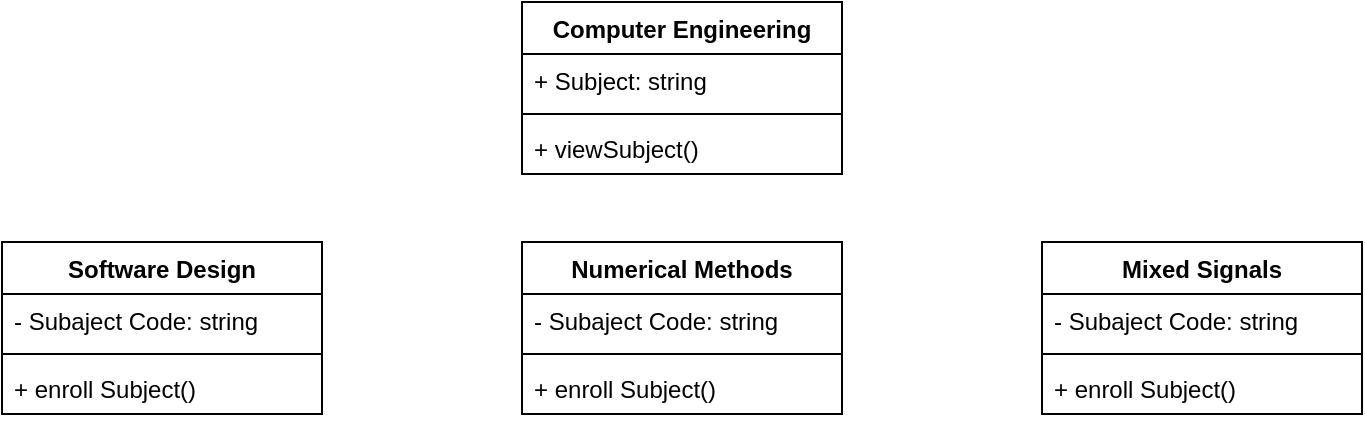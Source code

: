 <mxfile version="26.0.10" pages="3">
  <diagram name="Page-1" id="WRErexbdSdx0m8fc5Tks">
    <mxGraphModel dx="1434" dy="756" grid="1" gridSize="10" guides="1" tooltips="1" connect="1" arrows="1" fold="1" page="1" pageScale="1" pageWidth="850" pageHeight="1100" math="0" shadow="0">
      <root>
        <mxCell id="0" />
        <mxCell id="1" parent="0" />
        <mxCell id="QKMgtQHkHSQ6qx1XHN4N-18" value="Computer Engineering" style="swimlane;fontStyle=1;align=center;verticalAlign=top;childLayout=stackLayout;horizontal=1;startSize=26;horizontalStack=0;resizeParent=1;resizeParentMax=0;resizeLast=0;collapsible=1;marginBottom=0;whiteSpace=wrap;html=1;" vertex="1" parent="1">
          <mxGeometry x="340" y="200" width="160" height="86" as="geometry" />
        </mxCell>
        <mxCell id="QKMgtQHkHSQ6qx1XHN4N-19" value="+ Subject: string" style="text;strokeColor=none;fillColor=none;align=left;verticalAlign=top;spacingLeft=4;spacingRight=4;overflow=hidden;rotatable=0;points=[[0,0.5],[1,0.5]];portConstraint=eastwest;whiteSpace=wrap;html=1;" vertex="1" parent="QKMgtQHkHSQ6qx1XHN4N-18">
          <mxGeometry y="26" width="160" height="26" as="geometry" />
        </mxCell>
        <mxCell id="QKMgtQHkHSQ6qx1XHN4N-20" value="" style="line;strokeWidth=1;fillColor=none;align=left;verticalAlign=middle;spacingTop=-1;spacingLeft=3;spacingRight=3;rotatable=0;labelPosition=right;points=[];portConstraint=eastwest;strokeColor=inherit;" vertex="1" parent="QKMgtQHkHSQ6qx1XHN4N-18">
          <mxGeometry y="52" width="160" height="8" as="geometry" />
        </mxCell>
        <mxCell id="QKMgtQHkHSQ6qx1XHN4N-21" value="+ viewSubject()" style="text;strokeColor=none;fillColor=none;align=left;verticalAlign=top;spacingLeft=4;spacingRight=4;overflow=hidden;rotatable=0;points=[[0,0.5],[1,0.5]];portConstraint=eastwest;whiteSpace=wrap;html=1;" vertex="1" parent="QKMgtQHkHSQ6qx1XHN4N-18">
          <mxGeometry y="60" width="160" height="26" as="geometry" />
        </mxCell>
        <mxCell id="QKMgtQHkHSQ6qx1XHN4N-22" value="Software Design" style="swimlane;fontStyle=1;align=center;verticalAlign=top;childLayout=stackLayout;horizontal=1;startSize=26;horizontalStack=0;resizeParent=1;resizeParentMax=0;resizeLast=0;collapsible=1;marginBottom=0;whiteSpace=wrap;html=1;" vertex="1" parent="1">
          <mxGeometry x="80" y="320" width="160" height="86" as="geometry" />
        </mxCell>
        <mxCell id="QKMgtQHkHSQ6qx1XHN4N-23" value="- Subaject Code: string" style="text;strokeColor=none;fillColor=none;align=left;verticalAlign=top;spacingLeft=4;spacingRight=4;overflow=hidden;rotatable=0;points=[[0,0.5],[1,0.5]];portConstraint=eastwest;whiteSpace=wrap;html=1;" vertex="1" parent="QKMgtQHkHSQ6qx1XHN4N-22">
          <mxGeometry y="26" width="160" height="26" as="geometry" />
        </mxCell>
        <mxCell id="QKMgtQHkHSQ6qx1XHN4N-24" value="" style="line;strokeWidth=1;fillColor=none;align=left;verticalAlign=middle;spacingTop=-1;spacingLeft=3;spacingRight=3;rotatable=0;labelPosition=right;points=[];portConstraint=eastwest;strokeColor=inherit;" vertex="1" parent="QKMgtQHkHSQ6qx1XHN4N-22">
          <mxGeometry y="52" width="160" height="8" as="geometry" />
        </mxCell>
        <mxCell id="QKMgtQHkHSQ6qx1XHN4N-25" value="+ enroll Subject()" style="text;strokeColor=none;fillColor=none;align=left;verticalAlign=top;spacingLeft=4;spacingRight=4;overflow=hidden;rotatable=0;points=[[0,0.5],[1,0.5]];portConstraint=eastwest;whiteSpace=wrap;html=1;" vertex="1" parent="QKMgtQHkHSQ6qx1XHN4N-22">
          <mxGeometry y="60" width="160" height="26" as="geometry" />
        </mxCell>
        <mxCell id="QKMgtQHkHSQ6qx1XHN4N-26" value="Mixed Signals" style="swimlane;fontStyle=1;align=center;verticalAlign=top;childLayout=stackLayout;horizontal=1;startSize=26;horizontalStack=0;resizeParent=1;resizeParentMax=0;resizeLast=0;collapsible=1;marginBottom=0;whiteSpace=wrap;html=1;" vertex="1" parent="1">
          <mxGeometry x="600" y="320" width="160" height="86" as="geometry" />
        </mxCell>
        <mxCell id="QKMgtQHkHSQ6qx1XHN4N-27" value="- Subaject Code: string" style="text;strokeColor=none;fillColor=none;align=left;verticalAlign=top;spacingLeft=4;spacingRight=4;overflow=hidden;rotatable=0;points=[[0,0.5],[1,0.5]];portConstraint=eastwest;whiteSpace=wrap;html=1;" vertex="1" parent="QKMgtQHkHSQ6qx1XHN4N-26">
          <mxGeometry y="26" width="160" height="26" as="geometry" />
        </mxCell>
        <mxCell id="QKMgtQHkHSQ6qx1XHN4N-28" value="" style="line;strokeWidth=1;fillColor=none;align=left;verticalAlign=middle;spacingTop=-1;spacingLeft=3;spacingRight=3;rotatable=0;labelPosition=right;points=[];portConstraint=eastwest;strokeColor=inherit;" vertex="1" parent="QKMgtQHkHSQ6qx1XHN4N-26">
          <mxGeometry y="52" width="160" height="8" as="geometry" />
        </mxCell>
        <mxCell id="QKMgtQHkHSQ6qx1XHN4N-29" value="+ enroll Subject()" style="text;strokeColor=none;fillColor=none;align=left;verticalAlign=top;spacingLeft=4;spacingRight=4;overflow=hidden;rotatable=0;points=[[0,0.5],[1,0.5]];portConstraint=eastwest;whiteSpace=wrap;html=1;" vertex="1" parent="QKMgtQHkHSQ6qx1XHN4N-26">
          <mxGeometry y="60" width="160" height="26" as="geometry" />
        </mxCell>
        <mxCell id="OygrcxXXEKjk04BVga_U-1" value="Numerical Methods" style="swimlane;fontStyle=1;align=center;verticalAlign=top;childLayout=stackLayout;horizontal=1;startSize=26;horizontalStack=0;resizeParent=1;resizeParentMax=0;resizeLast=0;collapsible=1;marginBottom=0;whiteSpace=wrap;html=1;" vertex="1" parent="1">
          <mxGeometry x="340" y="320" width="160" height="86" as="geometry" />
        </mxCell>
        <mxCell id="OygrcxXXEKjk04BVga_U-2" value="- Subaject Code: string" style="text;strokeColor=none;fillColor=none;align=left;verticalAlign=top;spacingLeft=4;spacingRight=4;overflow=hidden;rotatable=0;points=[[0,0.5],[1,0.5]];portConstraint=eastwest;whiteSpace=wrap;html=1;" vertex="1" parent="OygrcxXXEKjk04BVga_U-1">
          <mxGeometry y="26" width="160" height="26" as="geometry" />
        </mxCell>
        <mxCell id="OygrcxXXEKjk04BVga_U-3" value="" style="line;strokeWidth=1;fillColor=none;align=left;verticalAlign=middle;spacingTop=-1;spacingLeft=3;spacingRight=3;rotatable=0;labelPosition=right;points=[];portConstraint=eastwest;strokeColor=inherit;" vertex="1" parent="OygrcxXXEKjk04BVga_U-1">
          <mxGeometry y="52" width="160" height="8" as="geometry" />
        </mxCell>
        <mxCell id="OygrcxXXEKjk04BVga_U-4" value="+ enroll Subject()" style="text;strokeColor=none;fillColor=none;align=left;verticalAlign=top;spacingLeft=4;spacingRight=4;overflow=hidden;rotatable=0;points=[[0,0.5],[1,0.5]];portConstraint=eastwest;whiteSpace=wrap;html=1;" vertex="1" parent="OygrcxXXEKjk04BVga_U-1">
          <mxGeometry y="60" width="160" height="26" as="geometry" />
        </mxCell>
      </root>
    </mxGraphModel>
  </diagram>
  <diagram id="KEYpiSga-3uHeVqQYBkE" name="Page-2">
    <mxGraphModel grid="1" page="1" gridSize="10" guides="1" tooltips="1" connect="1" arrows="1" fold="1" pageScale="1" pageWidth="850" pageHeight="1100" math="0" shadow="0">
      <root>
        <mxCell id="0" />
        <mxCell id="1" parent="0" />
        <mxCell id="a9gdq9B6HkuJg7J36HD1-6" value="" style="edgeStyle=orthogonalEdgeStyle;rounded=0;orthogonalLoop=1;jettySize=auto;html=1;" edge="1" parent="1" source="yXtgRBvleFzxMm1WpQ3x-3" target="yXtgRBvleFzxMm1WpQ3x-10">
          <mxGeometry relative="1" as="geometry" />
        </mxCell>
        <mxCell id="yXtgRBvleFzxMm1WpQ3x-3" value="Online&lt;br&gt;Registration" style="strokeWidth=2;html=1;shape=mxgraph.flowchart.document2;whiteSpace=wrap;size=0.25;" vertex="1" parent="1">
          <mxGeometry x="355" y="230" width="120" height="90" as="geometry" />
        </mxCell>
        <mxCell id="a9gdq9B6HkuJg7J36HD1-18" value="" style="edgeStyle=orthogonalEdgeStyle;rounded=0;orthogonalLoop=1;jettySize=auto;html=1;" edge="1" parent="1" source="yXtgRBvleFzxMm1WpQ3x-8" target="a9gdq9B6HkuJg7J36HD1-16">
          <mxGeometry relative="1" as="geometry" />
        </mxCell>
        <mxCell id="yXtgRBvleFzxMm1WpQ3x-8" value="Payment" style="rounded=1;whiteSpace=wrap;html=1;absoluteArcSize=1;arcSize=14;strokeWidth=2;" vertex="1" parent="1">
          <mxGeometry x="360" y="550" width="110" height="110" as="geometry" />
        </mxCell>
        <mxCell id="a9gdq9B6HkuJg7J36HD1-7" value="" style="edgeStyle=orthogonalEdgeStyle;rounded=0;orthogonalLoop=1;jettySize=auto;html=1;" edge="1" parent="1" source="yXtgRBvleFzxMm1WpQ3x-10" target="yXtgRBvleFzxMm1WpQ3x-8">
          <mxGeometry relative="1" as="geometry" />
        </mxCell>
        <mxCell id="a9gdq9B6HkuJg7J36HD1-14" value="" style="edgeStyle=orthogonalEdgeStyle;rounded=0;orthogonalLoop=1;jettySize=auto;html=1;" edge="1" parent="1" source="yXtgRBvleFzxMm1WpQ3x-10" target="a9gdq9B6HkuJg7J36HD1-13">
          <mxGeometry relative="1" as="geometry" />
        </mxCell>
        <mxCell id="yXtgRBvleFzxMm1WpQ3x-10" value="Assesment" style="rhombus;whiteSpace=wrap;html=1;rounded=1;arcSize=14;strokeWidth=2;" vertex="1" parent="1">
          <mxGeometry x="360" y="390" width="110" height="100" as="geometry" />
        </mxCell>
        <mxCell id="a9gdq9B6HkuJg7J36HD1-3" value="" style="edgeStyle=orthogonalEdgeStyle;rounded=0;orthogonalLoop=1;jettySize=auto;html=1;" edge="1" parent="1" source="a9gdq9B6HkuJg7J36HD1-2" target="yXtgRBvleFzxMm1WpQ3x-3">
          <mxGeometry relative="1" as="geometry" />
        </mxCell>
        <mxCell id="a9gdq9B6HkuJg7J36HD1-2" value="Start" style="strokeWidth=2;html=1;shape=mxgraph.flowchart.start_2;whiteSpace=wrap;" vertex="1" parent="1">
          <mxGeometry x="360" y="70" width="110" height="110" as="geometry" />
        </mxCell>
        <mxCell id="a9gdq9B6HkuJg7J36HD1-9" value="End" style="strokeWidth=2;html=1;shape=mxgraph.flowchart.start_2;whiteSpace=wrap;" vertex="1" parent="1">
          <mxGeometry x="355" y="890" width="120" height="120" as="geometry" />
        </mxCell>
        <mxCell id="a9gdq9B6HkuJg7J36HD1-15" value="" style="edgeStyle=orthogonalEdgeStyle;rounded=0;orthogonalLoop=1;jettySize=auto;html=1;" edge="1" parent="1" source="a9gdq9B6HkuJg7J36HD1-13" target="yXtgRBvleFzxMm1WpQ3x-3">
          <mxGeometry relative="1" as="geometry" />
        </mxCell>
        <mxCell id="a9gdq9B6HkuJg7J36HD1-13" value="Re-Encode&lt;br&gt;Registration" style="whiteSpace=wrap;html=1;rounded=1;arcSize=14;strokeWidth=2;" vertex="1" parent="1">
          <mxGeometry x="550" y="245" width="120" height="60" as="geometry" />
        </mxCell>
        <mxCell id="a9gdq9B6HkuJg7J36HD1-19" value="" style="edgeStyle=orthogonalEdgeStyle;rounded=0;orthogonalLoop=1;jettySize=auto;html=1;" edge="1" parent="1" source="a9gdq9B6HkuJg7J36HD1-16" target="a9gdq9B6HkuJg7J36HD1-9">
          <mxGeometry relative="1" as="geometry" />
        </mxCell>
        <mxCell id="a9gdq9B6HkuJg7J36HD1-16" value="Registration Form" style="strokeWidth=2;html=1;shape=mxgraph.flowchart.document2;whiteSpace=wrap;size=0.25;" vertex="1" parent="1">
          <mxGeometry x="355" y="740" width="120" height="90" as="geometry" />
        </mxCell>
      </root>
    </mxGraphModel>
  </diagram>
  <diagram id="KPqGDjK1rNbA_JBCoKX3" name="Page-3">
    <mxGraphModel grid="1" page="1" gridSize="10" guides="1" tooltips="1" connect="1" arrows="1" fold="1" pageScale="1" pageWidth="850" pageHeight="1100" math="0" shadow="0">
      <root>
        <mxCell id="0" />
        <mxCell id="1" parent="0" />
        <mxCell id="xmbQwAYj5gzcX-j-5hQ5-1" value="Order" style="shape=table;startSize=30;container=1;collapsible=1;childLayout=tableLayout;fixedRows=1;rowLines=0;fontStyle=1;align=center;resizeLast=1;html=1;" vertex="1" parent="1">
          <mxGeometry x="350" y="240" width="180" height="210" as="geometry" />
        </mxCell>
        <mxCell id="xmbQwAYj5gzcX-j-5hQ5-2" value="" style="shape=tableRow;horizontal=0;startSize=0;swimlaneHead=0;swimlaneBody=0;fillColor=none;collapsible=0;dropTarget=0;points=[[0,0.5],[1,0.5]];portConstraint=eastwest;top=0;left=0;right=0;bottom=1;" vertex="1" parent="xmbQwAYj5gzcX-j-5hQ5-1">
          <mxGeometry y="30" width="180" height="30" as="geometry" />
        </mxCell>
        <mxCell id="xmbQwAYj5gzcX-j-5hQ5-3" value="PK" style="shape=partialRectangle;connectable=0;fillColor=none;top=0;left=0;bottom=0;right=0;fontStyle=1;overflow=hidden;whiteSpace=wrap;html=1;" vertex="1" parent="xmbQwAYj5gzcX-j-5hQ5-2">
          <mxGeometry width="30" height="30" as="geometry">
            <mxRectangle width="30" height="30" as="alternateBounds" />
          </mxGeometry>
        </mxCell>
        <mxCell id="xmbQwAYj5gzcX-j-5hQ5-4" value="orderID" style="shape=partialRectangle;connectable=0;fillColor=none;top=0;left=0;bottom=0;right=0;align=left;spacingLeft=6;fontStyle=5;overflow=hidden;whiteSpace=wrap;html=1;" vertex="1" parent="xmbQwAYj5gzcX-j-5hQ5-2">
          <mxGeometry x="30" width="150" height="30" as="geometry">
            <mxRectangle width="150" height="30" as="alternateBounds" />
          </mxGeometry>
        </mxCell>
        <mxCell id="xmbQwAYj5gzcX-j-5hQ5-5" value="" style="shape=tableRow;horizontal=0;startSize=0;swimlaneHead=0;swimlaneBody=0;fillColor=none;collapsible=0;dropTarget=0;points=[[0,0.5],[1,0.5]];portConstraint=eastwest;top=0;left=0;right=0;bottom=0;" vertex="1" parent="xmbQwAYj5gzcX-j-5hQ5-1">
          <mxGeometry y="60" width="180" height="30" as="geometry" />
        </mxCell>
        <mxCell id="xmbQwAYj5gzcX-j-5hQ5-6" value="" style="shape=partialRectangle;connectable=0;fillColor=none;top=0;left=0;bottom=0;right=0;editable=1;overflow=hidden;whiteSpace=wrap;html=1;" vertex="1" parent="xmbQwAYj5gzcX-j-5hQ5-5">
          <mxGeometry width="30" height="30" as="geometry">
            <mxRectangle width="30" height="30" as="alternateBounds" />
          </mxGeometry>
        </mxCell>
        <mxCell id="xmbQwAYj5gzcX-j-5hQ5-7" value="Shipment_Status" style="shape=partialRectangle;connectable=0;fillColor=none;top=0;left=0;bottom=0;right=0;align=left;spacingLeft=6;overflow=hidden;whiteSpace=wrap;html=1;" vertex="1" parent="xmbQwAYj5gzcX-j-5hQ5-5">
          <mxGeometry x="30" width="150" height="30" as="geometry">
            <mxRectangle width="150" height="30" as="alternateBounds" />
          </mxGeometry>
        </mxCell>
        <mxCell id="xmbQwAYj5gzcX-j-5hQ5-8" value="" style="shape=tableRow;horizontal=0;startSize=0;swimlaneHead=0;swimlaneBody=0;fillColor=none;collapsible=0;dropTarget=0;points=[[0,0.5],[1,0.5]];portConstraint=eastwest;top=0;left=0;right=0;bottom=0;" vertex="1" parent="xmbQwAYj5gzcX-j-5hQ5-1">
          <mxGeometry y="90" width="180" height="30" as="geometry" />
        </mxCell>
        <mxCell id="xmbQwAYj5gzcX-j-5hQ5-9" value="" style="shape=partialRectangle;connectable=0;fillColor=none;top=0;left=0;bottom=0;right=0;editable=1;overflow=hidden;whiteSpace=wrap;html=1;" vertex="1" parent="xmbQwAYj5gzcX-j-5hQ5-8">
          <mxGeometry width="30" height="30" as="geometry">
            <mxRectangle width="30" height="30" as="alternateBounds" />
          </mxGeometry>
        </mxCell>
        <mxCell id="xmbQwAYj5gzcX-j-5hQ5-10" value="Shipment_Address" style="shape=partialRectangle;connectable=0;fillColor=none;top=0;left=0;bottom=0;right=0;align=left;spacingLeft=6;overflow=hidden;whiteSpace=wrap;html=1;" vertex="1" parent="xmbQwAYj5gzcX-j-5hQ5-8">
          <mxGeometry x="30" width="150" height="30" as="geometry">
            <mxRectangle width="150" height="30" as="alternateBounds" />
          </mxGeometry>
        </mxCell>
        <mxCell id="xmbQwAYj5gzcX-j-5hQ5-11" value="" style="shape=tableRow;horizontal=0;startSize=0;swimlaneHead=0;swimlaneBody=0;fillColor=none;collapsible=0;dropTarget=0;points=[[0,0.5],[1,0.5]];portConstraint=eastwest;top=0;left=0;right=0;bottom=0;" vertex="1" parent="xmbQwAYj5gzcX-j-5hQ5-1">
          <mxGeometry y="120" width="180" height="30" as="geometry" />
        </mxCell>
        <mxCell id="xmbQwAYj5gzcX-j-5hQ5-12" value="" style="shape=partialRectangle;connectable=0;fillColor=none;top=0;left=0;bottom=0;right=0;editable=1;overflow=hidden;whiteSpace=wrap;html=1;" vertex="1" parent="xmbQwAYj5gzcX-j-5hQ5-11">
          <mxGeometry width="30" height="30" as="geometry">
            <mxRectangle width="30" height="30" as="alternateBounds" />
          </mxGeometry>
        </mxCell>
        <mxCell id="xmbQwAYj5gzcX-j-5hQ5-13" value="Payment_Status" style="shape=partialRectangle;connectable=0;fillColor=none;top=0;left=0;bottom=0;right=0;align=left;spacingLeft=6;overflow=hidden;whiteSpace=wrap;html=1;" vertex="1" parent="xmbQwAYj5gzcX-j-5hQ5-11">
          <mxGeometry x="30" width="150" height="30" as="geometry">
            <mxRectangle width="150" height="30" as="alternateBounds" />
          </mxGeometry>
        </mxCell>
        <mxCell id="xmbQwAYj5gzcX-j-5hQ5-57" value="" style="shape=tableRow;horizontal=0;startSize=0;swimlaneHead=0;swimlaneBody=0;fillColor=none;collapsible=0;dropTarget=0;points=[[0,0.5],[1,0.5]];portConstraint=eastwest;top=0;left=0;right=0;bottom=0;" vertex="1" parent="xmbQwAYj5gzcX-j-5hQ5-1">
          <mxGeometry y="150" width="180" height="30" as="geometry" />
        </mxCell>
        <mxCell id="xmbQwAYj5gzcX-j-5hQ5-58" value="FK" style="shape=partialRectangle;connectable=0;fillColor=none;top=0;left=0;bottom=0;right=0;editable=1;overflow=hidden;whiteSpace=wrap;html=1;" vertex="1" parent="xmbQwAYj5gzcX-j-5hQ5-57">
          <mxGeometry width="30" height="30" as="geometry">
            <mxRectangle width="30" height="30" as="alternateBounds" />
          </mxGeometry>
        </mxCell>
        <mxCell id="xmbQwAYj5gzcX-j-5hQ5-59" value="Username" style="shape=partialRectangle;connectable=0;fillColor=none;top=0;left=0;bottom=0;right=0;align=left;spacingLeft=6;overflow=hidden;whiteSpace=wrap;html=1;" vertex="1" parent="xmbQwAYj5gzcX-j-5hQ5-57">
          <mxGeometry x="30" width="150" height="30" as="geometry">
            <mxRectangle width="150" height="30" as="alternateBounds" />
          </mxGeometry>
        </mxCell>
        <mxCell id="xmbQwAYj5gzcX-j-5hQ5-60" value="" style="shape=tableRow;horizontal=0;startSize=0;swimlaneHead=0;swimlaneBody=0;fillColor=none;collapsible=0;dropTarget=0;points=[[0,0.5],[1,0.5]];portConstraint=eastwest;top=0;left=0;right=0;bottom=0;" vertex="1" parent="xmbQwAYj5gzcX-j-5hQ5-1">
          <mxGeometry y="180" width="180" height="30" as="geometry" />
        </mxCell>
        <mxCell id="xmbQwAYj5gzcX-j-5hQ5-61" value="FK" style="shape=partialRectangle;connectable=0;fillColor=none;top=0;left=0;bottom=0;right=0;editable=1;overflow=hidden;whiteSpace=wrap;html=1;" vertex="1" parent="xmbQwAYj5gzcX-j-5hQ5-60">
          <mxGeometry width="30" height="30" as="geometry">
            <mxRectangle width="30" height="30" as="alternateBounds" />
          </mxGeometry>
        </mxCell>
        <mxCell id="xmbQwAYj5gzcX-j-5hQ5-62" value="ProductID" style="shape=partialRectangle;connectable=0;fillColor=none;top=0;left=0;bottom=0;right=0;align=left;spacingLeft=6;overflow=hidden;whiteSpace=wrap;html=1;" vertex="1" parent="xmbQwAYj5gzcX-j-5hQ5-60">
          <mxGeometry x="30" width="150" height="30" as="geometry">
            <mxRectangle width="150" height="30" as="alternateBounds" />
          </mxGeometry>
        </mxCell>
        <mxCell id="xmbQwAYj5gzcX-j-5hQ5-14" value="Customer" style="shape=table;startSize=30;container=1;collapsible=1;childLayout=tableLayout;fixedRows=1;rowLines=0;fontStyle=1;align=center;resizeLast=1;html=1;" vertex="1" parent="1">
          <mxGeometry x="110" y="240" width="180" height="150" as="geometry" />
        </mxCell>
        <mxCell id="xmbQwAYj5gzcX-j-5hQ5-15" value="" style="shape=tableRow;horizontal=0;startSize=0;swimlaneHead=0;swimlaneBody=0;fillColor=none;collapsible=0;dropTarget=0;points=[[0,0.5],[1,0.5]];portConstraint=eastwest;top=0;left=0;right=0;bottom=1;" vertex="1" parent="xmbQwAYj5gzcX-j-5hQ5-14">
          <mxGeometry y="30" width="180" height="30" as="geometry" />
        </mxCell>
        <mxCell id="xmbQwAYj5gzcX-j-5hQ5-16" value="PK" style="shape=partialRectangle;connectable=0;fillColor=none;top=0;left=0;bottom=0;right=0;fontStyle=1;overflow=hidden;whiteSpace=wrap;html=1;" vertex="1" parent="xmbQwAYj5gzcX-j-5hQ5-15">
          <mxGeometry width="30" height="30" as="geometry">
            <mxRectangle width="30" height="30" as="alternateBounds" />
          </mxGeometry>
        </mxCell>
        <mxCell id="xmbQwAYj5gzcX-j-5hQ5-17" value="username" style="shape=partialRectangle;connectable=0;fillColor=none;top=0;left=0;bottom=0;right=0;align=left;spacingLeft=6;fontStyle=5;overflow=hidden;whiteSpace=wrap;html=1;" vertex="1" parent="xmbQwAYj5gzcX-j-5hQ5-15">
          <mxGeometry x="30" width="150" height="30" as="geometry">
            <mxRectangle width="150" height="30" as="alternateBounds" />
          </mxGeometry>
        </mxCell>
        <mxCell id="xmbQwAYj5gzcX-j-5hQ5-18" value="" style="shape=tableRow;horizontal=0;startSize=0;swimlaneHead=0;swimlaneBody=0;fillColor=none;collapsible=0;dropTarget=0;points=[[0,0.5],[1,0.5]];portConstraint=eastwest;top=0;left=0;right=0;bottom=0;" vertex="1" parent="xmbQwAYj5gzcX-j-5hQ5-14">
          <mxGeometry y="60" width="180" height="30" as="geometry" />
        </mxCell>
        <mxCell id="xmbQwAYj5gzcX-j-5hQ5-19" value="" style="shape=partialRectangle;connectable=0;fillColor=none;top=0;left=0;bottom=0;right=0;editable=1;overflow=hidden;whiteSpace=wrap;html=1;" vertex="1" parent="xmbQwAYj5gzcX-j-5hQ5-18">
          <mxGeometry width="30" height="30" as="geometry">
            <mxRectangle width="30" height="30" as="alternateBounds" />
          </mxGeometry>
        </mxCell>
        <mxCell id="xmbQwAYj5gzcX-j-5hQ5-20" value="Firstname" style="shape=partialRectangle;connectable=0;fillColor=none;top=0;left=0;bottom=0;right=0;align=left;spacingLeft=6;overflow=hidden;whiteSpace=wrap;html=1;" vertex="1" parent="xmbQwAYj5gzcX-j-5hQ5-18">
          <mxGeometry x="30" width="150" height="30" as="geometry">
            <mxRectangle width="150" height="30" as="alternateBounds" />
          </mxGeometry>
        </mxCell>
        <mxCell id="xmbQwAYj5gzcX-j-5hQ5-21" value="" style="shape=tableRow;horizontal=0;startSize=0;swimlaneHead=0;swimlaneBody=0;fillColor=none;collapsible=0;dropTarget=0;points=[[0,0.5],[1,0.5]];portConstraint=eastwest;top=0;left=0;right=0;bottom=0;" vertex="1" parent="xmbQwAYj5gzcX-j-5hQ5-14">
          <mxGeometry y="90" width="180" height="30" as="geometry" />
        </mxCell>
        <mxCell id="xmbQwAYj5gzcX-j-5hQ5-22" value="" style="shape=partialRectangle;connectable=0;fillColor=none;top=0;left=0;bottom=0;right=0;editable=1;overflow=hidden;whiteSpace=wrap;html=1;" vertex="1" parent="xmbQwAYj5gzcX-j-5hQ5-21">
          <mxGeometry width="30" height="30" as="geometry">
            <mxRectangle width="30" height="30" as="alternateBounds" />
          </mxGeometry>
        </mxCell>
        <mxCell id="xmbQwAYj5gzcX-j-5hQ5-23" value="Lastname" style="shape=partialRectangle;connectable=0;fillColor=none;top=0;left=0;bottom=0;right=0;align=left;spacingLeft=6;overflow=hidden;whiteSpace=wrap;html=1;" vertex="1" parent="xmbQwAYj5gzcX-j-5hQ5-21">
          <mxGeometry x="30" width="150" height="30" as="geometry">
            <mxRectangle width="150" height="30" as="alternateBounds" />
          </mxGeometry>
        </mxCell>
        <mxCell id="xmbQwAYj5gzcX-j-5hQ5-24" value="" style="shape=tableRow;horizontal=0;startSize=0;swimlaneHead=0;swimlaneBody=0;fillColor=none;collapsible=0;dropTarget=0;points=[[0,0.5],[1,0.5]];portConstraint=eastwest;top=0;left=0;right=0;bottom=0;" vertex="1" parent="xmbQwAYj5gzcX-j-5hQ5-14">
          <mxGeometry y="120" width="180" height="30" as="geometry" />
        </mxCell>
        <mxCell id="xmbQwAYj5gzcX-j-5hQ5-25" value="" style="shape=partialRectangle;connectable=0;fillColor=none;top=0;left=0;bottom=0;right=0;editable=1;overflow=hidden;whiteSpace=wrap;html=1;" vertex="1" parent="xmbQwAYj5gzcX-j-5hQ5-24">
          <mxGeometry width="30" height="30" as="geometry">
            <mxRectangle width="30" height="30" as="alternateBounds" />
          </mxGeometry>
        </mxCell>
        <mxCell id="xmbQwAYj5gzcX-j-5hQ5-26" value="Address" style="shape=partialRectangle;connectable=0;fillColor=none;top=0;left=0;bottom=0;right=0;align=left;spacingLeft=6;overflow=hidden;whiteSpace=wrap;html=1;" vertex="1" parent="xmbQwAYj5gzcX-j-5hQ5-24">
          <mxGeometry x="30" width="150" height="30" as="geometry">
            <mxRectangle width="150" height="30" as="alternateBounds" />
          </mxGeometry>
        </mxCell>
        <mxCell id="xmbQwAYj5gzcX-j-5hQ5-27" value="Producct" style="shape=table;startSize=30;container=1;collapsible=1;childLayout=tableLayout;fixedRows=1;rowLines=0;fontStyle=1;align=center;resizeLast=1;html=1;" vertex="1" parent="1">
          <mxGeometry x="590" y="240" width="180" height="150" as="geometry" />
        </mxCell>
        <mxCell id="xmbQwAYj5gzcX-j-5hQ5-28" value="" style="shape=tableRow;horizontal=0;startSize=0;swimlaneHead=0;swimlaneBody=0;fillColor=none;collapsible=0;dropTarget=0;points=[[0,0.5],[1,0.5]];portConstraint=eastwest;top=0;left=0;right=0;bottom=1;" vertex="1" parent="xmbQwAYj5gzcX-j-5hQ5-27">
          <mxGeometry y="30" width="180" height="30" as="geometry" />
        </mxCell>
        <mxCell id="xmbQwAYj5gzcX-j-5hQ5-29" value="PK" style="shape=partialRectangle;connectable=0;fillColor=none;top=0;left=0;bottom=0;right=0;fontStyle=1;overflow=hidden;whiteSpace=wrap;html=1;" vertex="1" parent="xmbQwAYj5gzcX-j-5hQ5-28">
          <mxGeometry width="30" height="30" as="geometry">
            <mxRectangle width="30" height="30" as="alternateBounds" />
          </mxGeometry>
        </mxCell>
        <mxCell id="xmbQwAYj5gzcX-j-5hQ5-30" value="&lt;span style=&quot;font-weight: 400;&quot;&gt;ProductID&lt;/span&gt;" style="shape=partialRectangle;connectable=0;fillColor=none;top=0;left=0;bottom=0;right=0;align=left;spacingLeft=6;fontStyle=5;overflow=hidden;whiteSpace=wrap;html=1;" vertex="1" parent="xmbQwAYj5gzcX-j-5hQ5-28">
          <mxGeometry x="30" width="150" height="30" as="geometry">
            <mxRectangle width="150" height="30" as="alternateBounds" />
          </mxGeometry>
        </mxCell>
        <mxCell id="xmbQwAYj5gzcX-j-5hQ5-31" value="" style="shape=tableRow;horizontal=0;startSize=0;swimlaneHead=0;swimlaneBody=0;fillColor=none;collapsible=0;dropTarget=0;points=[[0,0.5],[1,0.5]];portConstraint=eastwest;top=0;left=0;right=0;bottom=0;" vertex="1" parent="xmbQwAYj5gzcX-j-5hQ5-27">
          <mxGeometry y="60" width="180" height="30" as="geometry" />
        </mxCell>
        <mxCell id="xmbQwAYj5gzcX-j-5hQ5-32" value="" style="shape=partialRectangle;connectable=0;fillColor=none;top=0;left=0;bottom=0;right=0;editable=1;overflow=hidden;whiteSpace=wrap;html=1;" vertex="1" parent="xmbQwAYj5gzcX-j-5hQ5-31">
          <mxGeometry width="30" height="30" as="geometry">
            <mxRectangle width="30" height="30" as="alternateBounds" />
          </mxGeometry>
        </mxCell>
        <mxCell id="xmbQwAYj5gzcX-j-5hQ5-33" value="Product_Name" style="shape=partialRectangle;connectable=0;fillColor=none;top=0;left=0;bottom=0;right=0;align=left;spacingLeft=6;overflow=hidden;whiteSpace=wrap;html=1;" vertex="1" parent="xmbQwAYj5gzcX-j-5hQ5-31">
          <mxGeometry x="30" width="150" height="30" as="geometry">
            <mxRectangle width="150" height="30" as="alternateBounds" />
          </mxGeometry>
        </mxCell>
        <mxCell id="xmbQwAYj5gzcX-j-5hQ5-34" value="" style="shape=tableRow;horizontal=0;startSize=0;swimlaneHead=0;swimlaneBody=0;fillColor=none;collapsible=0;dropTarget=0;points=[[0,0.5],[1,0.5]];portConstraint=eastwest;top=0;left=0;right=0;bottom=0;" vertex="1" parent="xmbQwAYj5gzcX-j-5hQ5-27">
          <mxGeometry y="90" width="180" height="30" as="geometry" />
        </mxCell>
        <mxCell id="xmbQwAYj5gzcX-j-5hQ5-35" value="" style="shape=partialRectangle;connectable=0;fillColor=none;top=0;left=0;bottom=0;right=0;editable=1;overflow=hidden;whiteSpace=wrap;html=1;" vertex="1" parent="xmbQwAYj5gzcX-j-5hQ5-34">
          <mxGeometry width="30" height="30" as="geometry">
            <mxRectangle width="30" height="30" as="alternateBounds" />
          </mxGeometry>
        </mxCell>
        <mxCell id="xmbQwAYj5gzcX-j-5hQ5-36" value="Product_Brand" style="shape=partialRectangle;connectable=0;fillColor=none;top=0;left=0;bottom=0;right=0;align=left;spacingLeft=6;overflow=hidden;whiteSpace=wrap;html=1;" vertex="1" parent="xmbQwAYj5gzcX-j-5hQ5-34">
          <mxGeometry x="30" width="150" height="30" as="geometry">
            <mxRectangle width="150" height="30" as="alternateBounds" />
          </mxGeometry>
        </mxCell>
        <mxCell id="xmbQwAYj5gzcX-j-5hQ5-37" value="" style="shape=tableRow;horizontal=0;startSize=0;swimlaneHead=0;swimlaneBody=0;fillColor=none;collapsible=0;dropTarget=0;points=[[0,0.5],[1,0.5]];portConstraint=eastwest;top=0;left=0;right=0;bottom=0;" vertex="1" parent="xmbQwAYj5gzcX-j-5hQ5-27">
          <mxGeometry y="120" width="180" height="30" as="geometry" />
        </mxCell>
        <mxCell id="xmbQwAYj5gzcX-j-5hQ5-38" value="" style="shape=partialRectangle;connectable=0;fillColor=none;top=0;left=0;bottom=0;right=0;editable=1;overflow=hidden;whiteSpace=wrap;html=1;" vertex="1" parent="xmbQwAYj5gzcX-j-5hQ5-37">
          <mxGeometry width="30" height="30" as="geometry">
            <mxRectangle width="30" height="30" as="alternateBounds" />
          </mxGeometry>
        </mxCell>
        <mxCell id="xmbQwAYj5gzcX-j-5hQ5-39" value="Product_Price" style="shape=partialRectangle;connectable=0;fillColor=none;top=0;left=0;bottom=0;right=0;align=left;spacingLeft=6;overflow=hidden;whiteSpace=wrap;html=1;" vertex="1" parent="xmbQwAYj5gzcX-j-5hQ5-37">
          <mxGeometry x="30" width="150" height="30" as="geometry">
            <mxRectangle width="150" height="30" as="alternateBounds" />
          </mxGeometry>
        </mxCell>
        <mxCell id="xmbQwAYj5gzcX-j-5hQ5-41" value="" style="shape=tableRow;horizontal=0;startSize=0;swimlaneHead=0;swimlaneBody=0;fillColor=none;collapsible=0;dropTarget=0;points=[[0,0.5],[1,0.5]];portConstraint=eastwest;top=0;left=0;right=0;bottom=0;" vertex="1" parent="1">
          <mxGeometry x="370" y="370" width="180" height="30" as="geometry" />
        </mxCell>
        <mxCell id="xmbQwAYj5gzcX-j-5hQ5-42" value="" style="shape=partialRectangle;connectable=0;fillColor=none;top=0;left=0;bottom=0;right=0;editable=1;overflow=hidden;whiteSpace=wrap;html=1;" vertex="1" parent="xmbQwAYj5gzcX-j-5hQ5-41">
          <mxGeometry width="30" height="30" as="geometry">
            <mxRectangle width="30" height="30" as="alternateBounds" />
          </mxGeometry>
        </mxCell>
        <mxCell id="xmbQwAYj5gzcX-j-5hQ5-64" style="edgeStyle=orthogonalEdgeStyle;rounded=0;orthogonalLoop=1;jettySize=auto;html=1;" edge="1" parent="1" source="xmbQwAYj5gzcX-j-5hQ5-18" target="xmbQwAYj5gzcX-j-5hQ5-57">
          <mxGeometry relative="1" as="geometry" />
        </mxCell>
        <mxCell id="xmbQwAYj5gzcX-j-5hQ5-65" style="edgeStyle=orthogonalEdgeStyle;rounded=0;orthogonalLoop=1;jettySize=auto;html=1;" edge="1" parent="1" source="xmbQwAYj5gzcX-j-5hQ5-28" target="xmbQwAYj5gzcX-j-5hQ5-60">
          <mxGeometry relative="1" as="geometry" />
        </mxCell>
      </root>
    </mxGraphModel>
  </diagram>
</mxfile>
